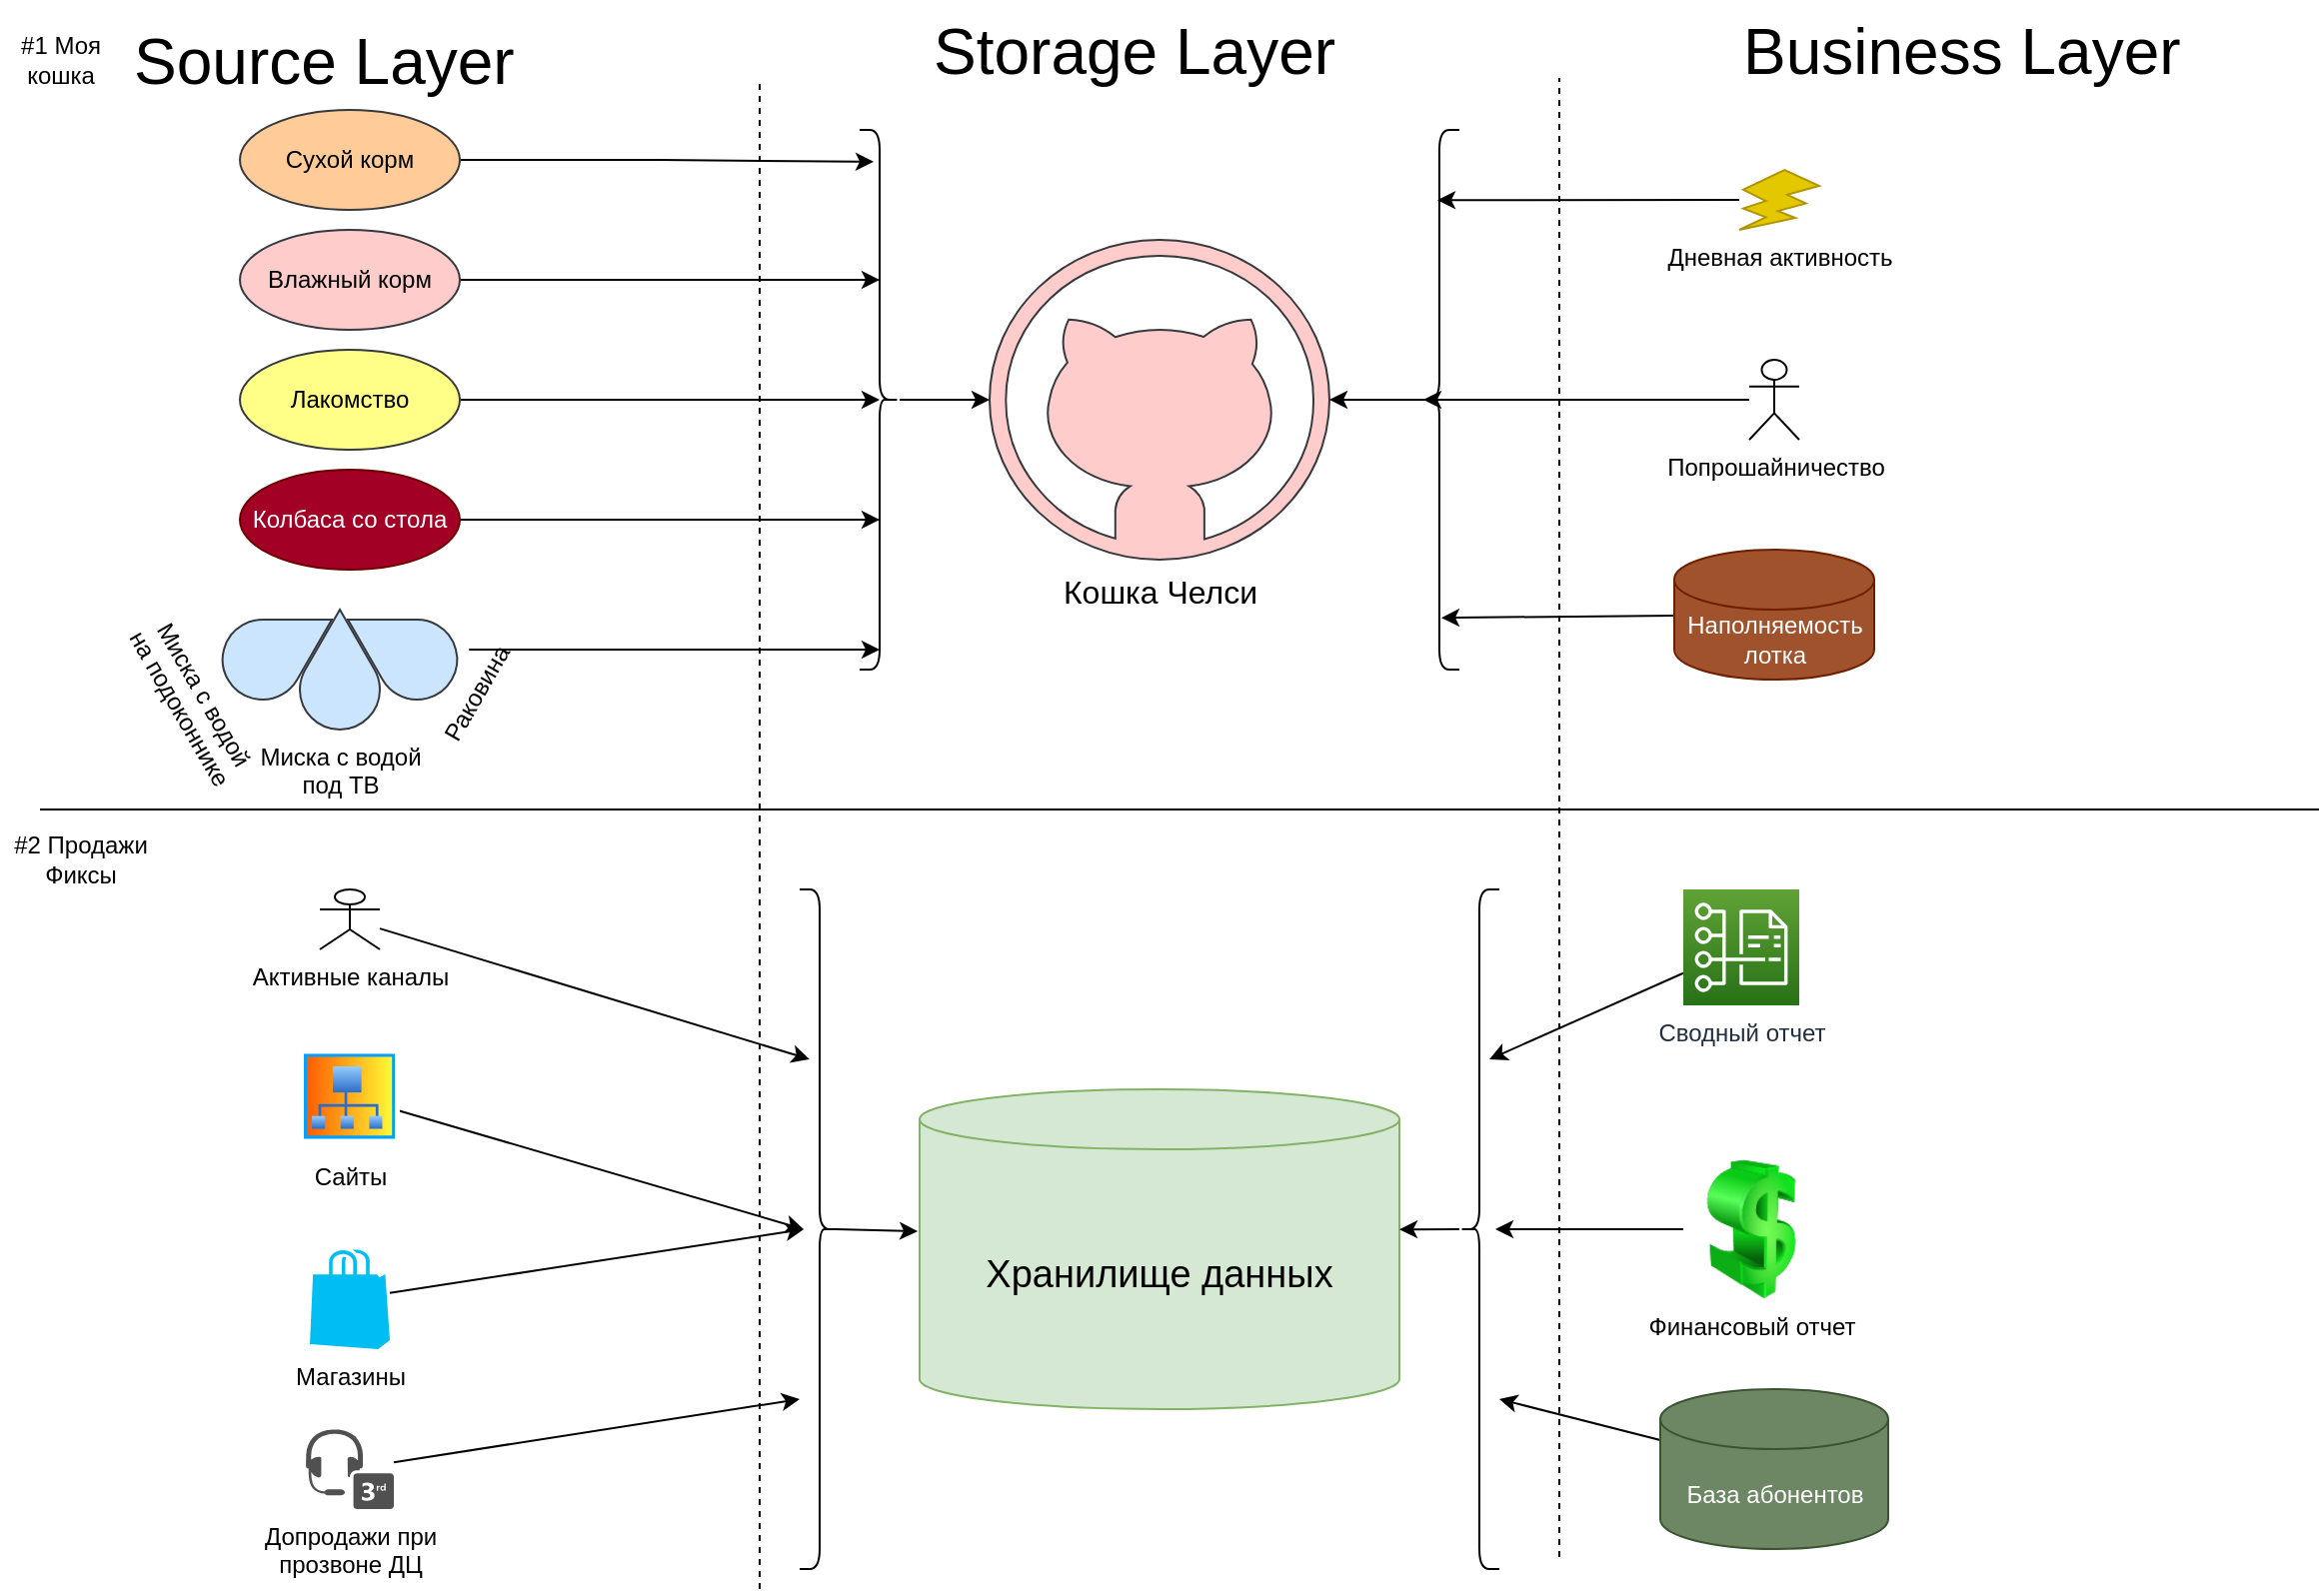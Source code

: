 <mxfile version="15.1.3" type="device"><diagram id="tlSpcKKYXCkG5yQQ-cea" name="Страница 1"><mxGraphModel dx="1673" dy="1014" grid="1" gridSize="10" guides="1" tooltips="1" connect="1" arrows="1" fold="1" page="1" pageScale="1" pageWidth="1169" pageHeight="827" math="0" shadow="0"><root><mxCell id="0"/><mxCell id="1" parent="0"/><mxCell id="x_7kKWaEOgOp8dog_5cA-1" value="" style="endArrow=none;dashed=1;html=1;" parent="1" edge="1"><mxGeometry width="50" height="50" relative="1" as="geometry"><mxPoint x="380" y="800" as="sourcePoint"/><mxPoint x="380" y="44" as="targetPoint"/></mxGeometry></mxCell><mxCell id="x_7kKWaEOgOp8dog_5cA-2" value="" style="endArrow=none;dashed=1;html=1;" parent="1" edge="1"><mxGeometry width="50" height="50" relative="1" as="geometry"><mxPoint x="780" y="784" as="sourcePoint"/><mxPoint x="780" y="44" as="targetPoint"/></mxGeometry></mxCell><mxCell id="x_7kKWaEOgOp8dog_5cA-3" value="&lt;span style=&quot;font-size: 32px; font-style: normal; font-weight: 400; letter-spacing: normal; text-align: left; text-indent: 0px; text-transform: none; word-spacing: 0px; display: inline; float: none;&quot;&gt;Source Layer&lt;span style=&quot;font-size: 32px;&quot;&gt;&amp;nbsp;&lt;/span&gt;&lt;/span&gt;" style="text;whiteSpace=wrap;html=1;fontSize=32;" parent="1" vertex="1"><mxGeometry x="65" y="10" width="220" height="40" as="geometry"/></mxCell><mxCell id="x_7kKWaEOgOp8dog_5cA-4" value="&lt;span style=&quot;font-size: 32px; font-style: normal; font-weight: 400; letter-spacing: normal; text-align: left; text-indent: 0px; text-transform: none; word-spacing: 0px; display: inline; float: none;&quot;&gt;Storage Layer&lt;/span&gt;" style="text;whiteSpace=wrap;html=1;fontSize=32;" parent="1" vertex="1"><mxGeometry x="465" y="5" width="230" height="60" as="geometry"/></mxCell><mxCell id="x_7kKWaEOgOp8dog_5cA-5" value="&lt;span style=&quot;font-size: 32px; font-style: normal; font-weight: 400; letter-spacing: normal; text-align: left; text-indent: 0px; text-transform: none; word-spacing: 0px; display: inline; float: none;&quot;&gt;Business Layer&lt;/span&gt;" style="text;whiteSpace=wrap;html=1;fontSize=32;" parent="1" vertex="1"><mxGeometry x="870" y="5" width="260" height="60" as="geometry"/></mxCell><mxCell id="Cl0eKPhTtkOTYuHA1Qt5-1" value="Хранилище данных" style="shape=cylinder3;whiteSpace=wrap;html=1;boundedLbl=1;backgroundOutline=1;size=15;fillColor=#d5e8d4;strokeColor=#82b366;fontSize=19;" vertex="1" parent="1"><mxGeometry x="460" y="550" width="240" height="160" as="geometry"/></mxCell><mxCell id="Cl0eKPhTtkOTYuHA1Qt5-2" value="&lt;font style=&quot;font-size: 16px&quot;&gt;Кошка Челси&lt;/font&gt;" style="verticalLabelPosition=bottom;html=1;verticalAlign=top;align=center;strokeColor=#36393d;fillColor=#ffcccc;shape=mxgraph.azure.github_code;pointerEvents=1;" vertex="1" parent="1"><mxGeometry x="495" y="125" width="170" height="160" as="geometry"/></mxCell><mxCell id="Cl0eKPhTtkOTYuHA1Qt5-3" value="" style="endArrow=none;html=1;" edge="1" parent="1"><mxGeometry width="50" height="50" relative="1" as="geometry"><mxPoint x="20" y="410" as="sourcePoint"/><mxPoint x="1160" y="410" as="targetPoint"/></mxGeometry></mxCell><mxCell id="Cl0eKPhTtkOTYuHA1Qt5-4" value="#1 Моя &lt;br&gt;кошка" style="text;html=1;align=center;verticalAlign=middle;resizable=0;points=[];autosize=1;strokeColor=none;fillColor=none;" vertex="1" parent="1"><mxGeometry y="20" width="60" height="30" as="geometry"/></mxCell><mxCell id="Cl0eKPhTtkOTYuHA1Qt5-5" value="#2 Продажи &lt;br&gt;Фиксы" style="text;html=1;align=center;verticalAlign=middle;resizable=0;points=[];autosize=1;strokeColor=none;fillColor=none;" vertex="1" parent="1"><mxGeometry y="420" width="80" height="30" as="geometry"/></mxCell><mxCell id="Cl0eKPhTtkOTYuHA1Qt5-6" value="Миска с водой&lt;br&gt;на подоконнике" style="verticalLabelPosition=bottom;verticalAlign=top;html=1;shape=mxgraph.basic.drop;rotation=60;fillColor=#cce5ff;strokeColor=#36393d;" vertex="1" parent="1"><mxGeometry x="120" y="300" width="40" height="60" as="geometry"/></mxCell><mxCell id="Cl0eKPhTtkOTYuHA1Qt5-7" value="Миска с водой&lt;br&gt;под ТВ" style="verticalLabelPosition=bottom;verticalAlign=top;html=1;shape=mxgraph.basic.drop;fillColor=#cce5ff;strokeColor=#36393d;" vertex="1" parent="1"><mxGeometry x="150" y="310" width="40" height="60" as="geometry"/></mxCell><mxCell id="Cl0eKPhTtkOTYuHA1Qt5-29" style="edgeStyle=orthogonalEdgeStyle;rounded=0;orthogonalLoop=1;jettySize=auto;html=1;" edge="1" parent="1" source="Cl0eKPhTtkOTYuHA1Qt5-8"><mxGeometry relative="1" as="geometry"><mxPoint x="440" y="330" as="targetPoint"/></mxGeometry></mxCell><mxCell id="Cl0eKPhTtkOTYuHA1Qt5-8" value="Раковина" style="verticalLabelPosition=bottom;verticalAlign=top;html=1;shape=mxgraph.basic.drop;rotation=-60;fillColor=#cce5ff;strokeColor=#36393d;" vertex="1" parent="1"><mxGeometry x="180" y="300" width="40" height="60" as="geometry"/></mxCell><mxCell id="Cl0eKPhTtkOTYuHA1Qt5-25" style="edgeStyle=orthogonalEdgeStyle;rounded=0;orthogonalLoop=1;jettySize=auto;html=1;exitX=1;exitY=0.5;exitDx=0;exitDy=0;entryX=0.65;entryY=0.059;entryDx=0;entryDy=0;entryPerimeter=0;" edge="1" parent="1" source="Cl0eKPhTtkOTYuHA1Qt5-9" target="Cl0eKPhTtkOTYuHA1Qt5-32"><mxGeometry relative="1" as="geometry"><mxPoint x="430" y="85" as="targetPoint"/></mxGeometry></mxCell><mxCell id="Cl0eKPhTtkOTYuHA1Qt5-9" value="Сухой корм" style="ellipse;whiteSpace=wrap;html=1;fillColor=#ffcc99;strokeColor=#36393d;" vertex="1" parent="1"><mxGeometry x="120" y="60" width="110" height="50" as="geometry"/></mxCell><mxCell id="Cl0eKPhTtkOTYuHA1Qt5-26" style="edgeStyle=orthogonalEdgeStyle;rounded=0;orthogonalLoop=1;jettySize=auto;html=1;" edge="1" parent="1" source="Cl0eKPhTtkOTYuHA1Qt5-10"><mxGeometry relative="1" as="geometry"><mxPoint x="440" y="145" as="targetPoint"/></mxGeometry></mxCell><mxCell id="Cl0eKPhTtkOTYuHA1Qt5-10" value="Влажный корм" style="ellipse;whiteSpace=wrap;html=1;fillColor=#ffcccc;strokeColor=#36393d;" vertex="1" parent="1"><mxGeometry x="120" y="120" width="110" height="50" as="geometry"/></mxCell><mxCell id="Cl0eKPhTtkOTYuHA1Qt5-27" style="edgeStyle=orthogonalEdgeStyle;rounded=0;orthogonalLoop=1;jettySize=auto;html=1;exitX=1;exitY=0.5;exitDx=0;exitDy=0;" edge="1" parent="1" source="Cl0eKPhTtkOTYuHA1Qt5-11"><mxGeometry relative="1" as="geometry"><mxPoint x="440" y="205" as="targetPoint"/></mxGeometry></mxCell><mxCell id="Cl0eKPhTtkOTYuHA1Qt5-11" value="Лакомство" style="ellipse;whiteSpace=wrap;html=1;fillColor=#ffff88;strokeColor=#36393d;" vertex="1" parent="1"><mxGeometry x="120" y="180" width="110" height="50" as="geometry"/></mxCell><mxCell id="Cl0eKPhTtkOTYuHA1Qt5-28" style="edgeStyle=orthogonalEdgeStyle;rounded=0;orthogonalLoop=1;jettySize=auto;html=1;exitX=1;exitY=0.5;exitDx=0;exitDy=0;" edge="1" parent="1" source="Cl0eKPhTtkOTYuHA1Qt5-12"><mxGeometry relative="1" as="geometry"><mxPoint x="440" y="265" as="targetPoint"/></mxGeometry></mxCell><mxCell id="Cl0eKPhTtkOTYuHA1Qt5-12" value="Колбаса со стола" style="ellipse;whiteSpace=wrap;html=1;fillColor=#a20025;strokeColor=#6F0000;fontColor=#ffffff;" vertex="1" parent="1"><mxGeometry x="120" y="240" width="110" height="50" as="geometry"/></mxCell><mxCell id="Cl0eKPhTtkOTYuHA1Qt5-37" style="edgeStyle=none;rounded=0;orthogonalLoop=1;jettySize=auto;html=1;entryX=0.45;entryY=0.13;entryDx=0;entryDy=0;entryPerimeter=0;" edge="1" parent="1" source="Cl0eKPhTtkOTYuHA1Qt5-14" target="Cl0eKPhTtkOTYuHA1Qt5-34"><mxGeometry relative="1" as="geometry"/></mxCell><mxCell id="Cl0eKPhTtkOTYuHA1Qt5-14" value="Дневная активность" style="verticalLabelPosition=bottom;verticalAlign=top;html=1;shape=mxgraph.basic.flash;fillColor=#e3c800;strokeColor=#B09500;fontColor=#000000;" vertex="1" parent="1"><mxGeometry x="870" y="90" width="40" height="30" as="geometry"/></mxCell><mxCell id="Cl0eKPhTtkOTYuHA1Qt5-36" style="edgeStyle=none;rounded=0;orthogonalLoop=1;jettySize=auto;html=1;entryX=0.1;entryY=0.5;entryDx=0;entryDy=0;entryPerimeter=0;" edge="1" parent="1" source="Cl0eKPhTtkOTYuHA1Qt5-16" target="Cl0eKPhTtkOTYuHA1Qt5-34"><mxGeometry relative="1" as="geometry"/></mxCell><mxCell id="Cl0eKPhTtkOTYuHA1Qt5-16" value="Попрошайничество" style="shape=umlActor;verticalLabelPosition=bottom;verticalAlign=top;html=1;outlineConnect=0;" vertex="1" parent="1"><mxGeometry x="875" y="185" width="25" height="40" as="geometry"/></mxCell><mxCell id="Cl0eKPhTtkOTYuHA1Qt5-35" style="edgeStyle=none;rounded=0;orthogonalLoop=1;jettySize=auto;html=1;entryX=0.55;entryY=0.904;entryDx=0;entryDy=0;entryPerimeter=0;" edge="1" parent="1" source="Cl0eKPhTtkOTYuHA1Qt5-17" target="Cl0eKPhTtkOTYuHA1Qt5-34"><mxGeometry relative="1" as="geometry"/></mxCell><mxCell id="Cl0eKPhTtkOTYuHA1Qt5-17" value="Наполняемость лотка" style="shape=cylinder3;whiteSpace=wrap;html=1;boundedLbl=1;backgroundOutline=1;size=15;fillColor=#a0522d;strokeColor=#6D1F00;fontColor=#ffffff;" vertex="1" parent="1"><mxGeometry x="837.5" y="280" width="100" height="65" as="geometry"/></mxCell><mxCell id="Cl0eKPhTtkOTYuHA1Qt5-33" value="" style="edgeStyle=none;rounded=0;orthogonalLoop=1;jettySize=auto;html=1;" edge="1" parent="1" source="Cl0eKPhTtkOTYuHA1Qt5-32" target="Cl0eKPhTtkOTYuHA1Qt5-2"><mxGeometry relative="1" as="geometry"/></mxCell><mxCell id="Cl0eKPhTtkOTYuHA1Qt5-32" value="" style="shape=curlyBracket;whiteSpace=wrap;html=1;rounded=1;flipH=1;" vertex="1" parent="1"><mxGeometry x="430" y="70" width="20" height="270" as="geometry"/></mxCell><mxCell id="Cl0eKPhTtkOTYuHA1Qt5-38" style="edgeStyle=none;rounded=0;orthogonalLoop=1;jettySize=auto;html=1;exitX=0.1;exitY=0.5;exitDx=0;exitDy=0;exitPerimeter=0;entryX=1;entryY=0.5;entryDx=0;entryDy=0;entryPerimeter=0;" edge="1" parent="1" source="Cl0eKPhTtkOTYuHA1Qt5-34" target="Cl0eKPhTtkOTYuHA1Qt5-2"><mxGeometry relative="1" as="geometry"/></mxCell><mxCell id="Cl0eKPhTtkOTYuHA1Qt5-34" value="" style="shape=curlyBracket;whiteSpace=wrap;html=1;rounded=1;" vertex="1" parent="1"><mxGeometry x="710" y="70" width="20" height="270" as="geometry"/></mxCell><mxCell id="Cl0eKPhTtkOTYuHA1Qt5-46" style="edgeStyle=none;rounded=0;orthogonalLoop=1;jettySize=auto;html=1;entryX=0.75;entryY=0.25;entryDx=0;entryDy=0;entryPerimeter=0;" edge="1" parent="1" source="Cl0eKPhTtkOTYuHA1Qt5-39" target="Cl0eKPhTtkOTYuHA1Qt5-45"><mxGeometry relative="1" as="geometry"/></mxCell><mxCell id="Cl0eKPhTtkOTYuHA1Qt5-39" value="Активные каналы" style="shape=umlActor;verticalLabelPosition=bottom;verticalAlign=top;html=1;outlineConnect=0;" vertex="1" parent="1"><mxGeometry x="160" y="450" width="30" height="30" as="geometry"/></mxCell><mxCell id="Cl0eKPhTtkOTYuHA1Qt5-47" style="edgeStyle=none;rounded=0;orthogonalLoop=1;jettySize=auto;html=1;entryX=0.9;entryY=0.5;entryDx=0;entryDy=0;entryPerimeter=0;" edge="1" parent="1" source="Cl0eKPhTtkOTYuHA1Qt5-42" target="Cl0eKPhTtkOTYuHA1Qt5-45"><mxGeometry relative="1" as="geometry"/></mxCell><mxCell id="Cl0eKPhTtkOTYuHA1Qt5-42" value="Сайты" style="aspect=fixed;perimeter=ellipsePerimeter;html=1;align=center;shadow=0;dashed=0;spacingTop=3;image;image=img/lib/active_directory/site_collection.svg;" vertex="1" parent="1"><mxGeometry x="150" y="530" width="50" height="47" as="geometry"/></mxCell><mxCell id="Cl0eKPhTtkOTYuHA1Qt5-48" style="edgeStyle=none;rounded=0;orthogonalLoop=1;jettySize=auto;html=1;entryX=0.9;entryY=0.5;entryDx=0;entryDy=0;entryPerimeter=0;" edge="1" parent="1" source="Cl0eKPhTtkOTYuHA1Qt5-43" target="Cl0eKPhTtkOTYuHA1Qt5-45"><mxGeometry relative="1" as="geometry"/></mxCell><mxCell id="Cl0eKPhTtkOTYuHA1Qt5-43" value="Магазины" style="verticalLabelPosition=bottom;html=1;verticalAlign=top;align=center;strokeColor=none;fillColor=#00BEF2;shape=mxgraph.azure.azure_marketplace;" vertex="1" parent="1"><mxGeometry x="155" y="630" width="40" height="50" as="geometry"/></mxCell><mxCell id="Cl0eKPhTtkOTYuHA1Qt5-49" style="edgeStyle=none;rounded=0;orthogonalLoop=1;jettySize=auto;html=1;entryX=0;entryY=0.75;entryDx=0;entryDy=0;" edge="1" parent="1" source="Cl0eKPhTtkOTYuHA1Qt5-44" target="Cl0eKPhTtkOTYuHA1Qt5-45"><mxGeometry relative="1" as="geometry"/></mxCell><mxCell id="Cl0eKPhTtkOTYuHA1Qt5-44" value="Допродажи при&lt;br&gt;прозвоне ДЦ" style="sketch=0;pointerEvents=1;shadow=0;dashed=0;html=1;strokeColor=none;fillColor=#505050;labelPosition=center;verticalLabelPosition=bottom;verticalAlign=top;outlineConnect=0;align=center;shape=mxgraph.office.communications.3rd_party_call_center_solution;" vertex="1" parent="1"><mxGeometry x="153" y="720" width="44" height="40" as="geometry"/></mxCell><mxCell id="Cl0eKPhTtkOTYuHA1Qt5-50" style="edgeStyle=none;rounded=0;orthogonalLoop=1;jettySize=auto;html=1;exitX=0.1;exitY=0.5;exitDx=0;exitDy=0;exitPerimeter=0;entryX=-0.004;entryY=0.444;entryDx=0;entryDy=0;entryPerimeter=0;" edge="1" parent="1" source="Cl0eKPhTtkOTYuHA1Qt5-45" target="Cl0eKPhTtkOTYuHA1Qt5-1"><mxGeometry relative="1" as="geometry"/></mxCell><mxCell id="Cl0eKPhTtkOTYuHA1Qt5-45" value="" style="shape=curlyBracket;whiteSpace=wrap;html=1;rounded=1;flipH=1;" vertex="1" parent="1"><mxGeometry x="400" y="450" width="20" height="340" as="geometry"/></mxCell><mxCell id="Cl0eKPhTtkOTYuHA1Qt5-56" style="edgeStyle=none;rounded=0;orthogonalLoop=1;jettySize=auto;html=1;entryX=0.75;entryY=0.25;entryDx=0;entryDy=0;entryPerimeter=0;" edge="1" parent="1" source="Cl0eKPhTtkOTYuHA1Qt5-51" target="Cl0eKPhTtkOTYuHA1Qt5-54"><mxGeometry relative="1" as="geometry"/></mxCell><mxCell id="Cl0eKPhTtkOTYuHA1Qt5-51" value="Сводный отчет" style="sketch=0;points=[[0,0,0],[0.25,0,0],[0.5,0,0],[0.75,0,0],[1,0,0],[0,1,0],[0.25,1,0],[0.5,1,0],[0.75,1,0],[1,1,0],[0,0.25,0],[0,0.5,0],[0,0.75,0],[1,0.25,0],[1,0.5,0],[1,0.75,0]];outlineConnect=0;fontColor=#232F3E;gradientColor=#60A337;gradientDirection=north;fillColor=#277116;strokeColor=#ffffff;dashed=0;verticalLabelPosition=bottom;verticalAlign=top;align=center;html=1;fontSize=12;fontStyle=0;aspect=fixed;shape=mxgraph.aws4.resourceIcon;resIcon=mxgraph.aws4.cost_and_usage_report;" vertex="1" parent="1"><mxGeometry x="842" y="450" width="58" height="58" as="geometry"/></mxCell><mxCell id="Cl0eKPhTtkOTYuHA1Qt5-57" style="edgeStyle=none;rounded=0;orthogonalLoop=1;jettySize=auto;html=1;entryX=0.9;entryY=0.5;entryDx=0;entryDy=0;entryPerimeter=0;" edge="1" parent="1" source="Cl0eKPhTtkOTYuHA1Qt5-52" target="Cl0eKPhTtkOTYuHA1Qt5-54"><mxGeometry relative="1" as="geometry"/></mxCell><mxCell id="Cl0eKPhTtkOTYuHA1Qt5-52" value="Финансовый отчет" style="image;html=1;image=img/lib/clip_art/finance/Dollar_128x128.png" vertex="1" parent="1"><mxGeometry x="842" y="585" width="68" height="70" as="geometry"/></mxCell><mxCell id="Cl0eKPhTtkOTYuHA1Qt5-58" style="edgeStyle=none;rounded=0;orthogonalLoop=1;jettySize=auto;html=1;entryX=1;entryY=0.75;entryDx=0;entryDy=0;" edge="1" parent="1" source="Cl0eKPhTtkOTYuHA1Qt5-53" target="Cl0eKPhTtkOTYuHA1Qt5-54"><mxGeometry relative="1" as="geometry"/></mxCell><mxCell id="Cl0eKPhTtkOTYuHA1Qt5-53" value="База абонентов" style="shape=cylinder3;whiteSpace=wrap;html=1;boundedLbl=1;backgroundOutline=1;size=15;fillColor=#6d8764;strokeColor=#3A5431;fontColor=#ffffff;" vertex="1" parent="1"><mxGeometry x="830.5" y="700" width="114" height="80" as="geometry"/></mxCell><mxCell id="Cl0eKPhTtkOTYuHA1Qt5-55" style="edgeStyle=none;rounded=0;orthogonalLoop=1;jettySize=auto;html=1;entryX=1;entryY=0.438;entryDx=0;entryDy=0;entryPerimeter=0;" edge="1" parent="1" source="Cl0eKPhTtkOTYuHA1Qt5-54" target="Cl0eKPhTtkOTYuHA1Qt5-1"><mxGeometry relative="1" as="geometry"/></mxCell><mxCell id="Cl0eKPhTtkOTYuHA1Qt5-54" value="" style="shape=curlyBracket;whiteSpace=wrap;html=1;rounded=1;" vertex="1" parent="1"><mxGeometry x="730" y="450" width="20" height="340" as="geometry"/></mxCell></root></mxGraphModel></diagram></mxfile>